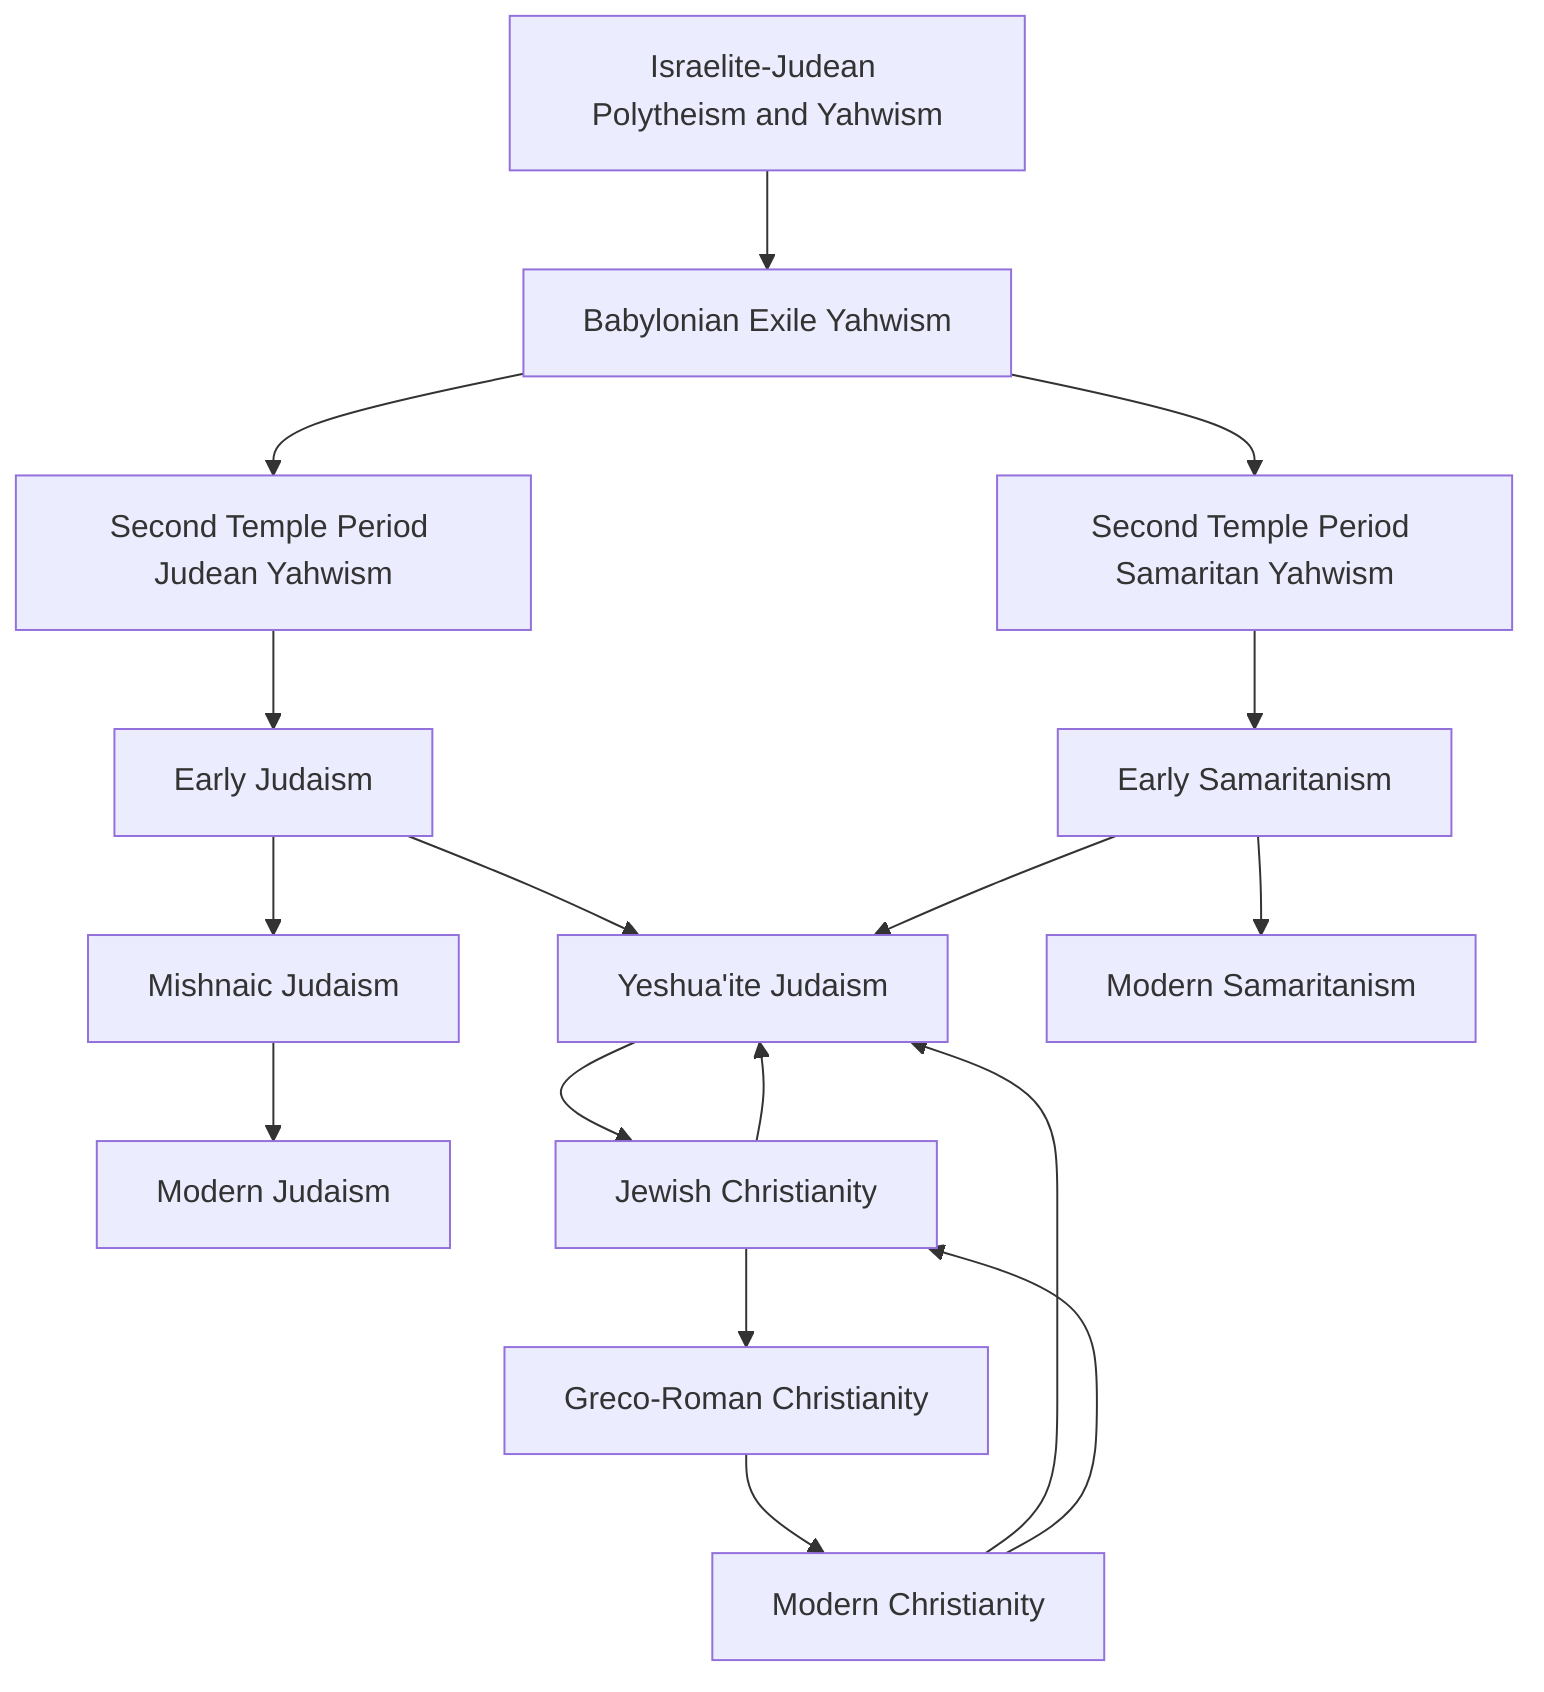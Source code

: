 flowchart TD
    A1[Israelite-Judean Polytheism and Yahwism]
    A1 --> A2[Babylonian Exile Yahwism]
    A2 --> A3[Second Temple Period Judean Yahwism] 
    A2 --> A4[Second Temple Period Samaritan Yahwism]

    A3 --> B1[Early Judaism]
    A4 --> B2[Early Samaritanism]

    B1 --> C1[Mishnaic Judaism]
    B1 & B2 --> C2[Yeshua'ite Judaism]

    C1 --> D1[Modern Judaism]
    B2 --> D2[Modern Samaritanism]
    
    C2 --> XX1[Jewish Christianity]
    XX1 --> XX2[Greco-Roman Christianity]
    XX2 --> XX3[Modern Christianity]

    XX1 --> C2
    XX3 --> C2 & XX1